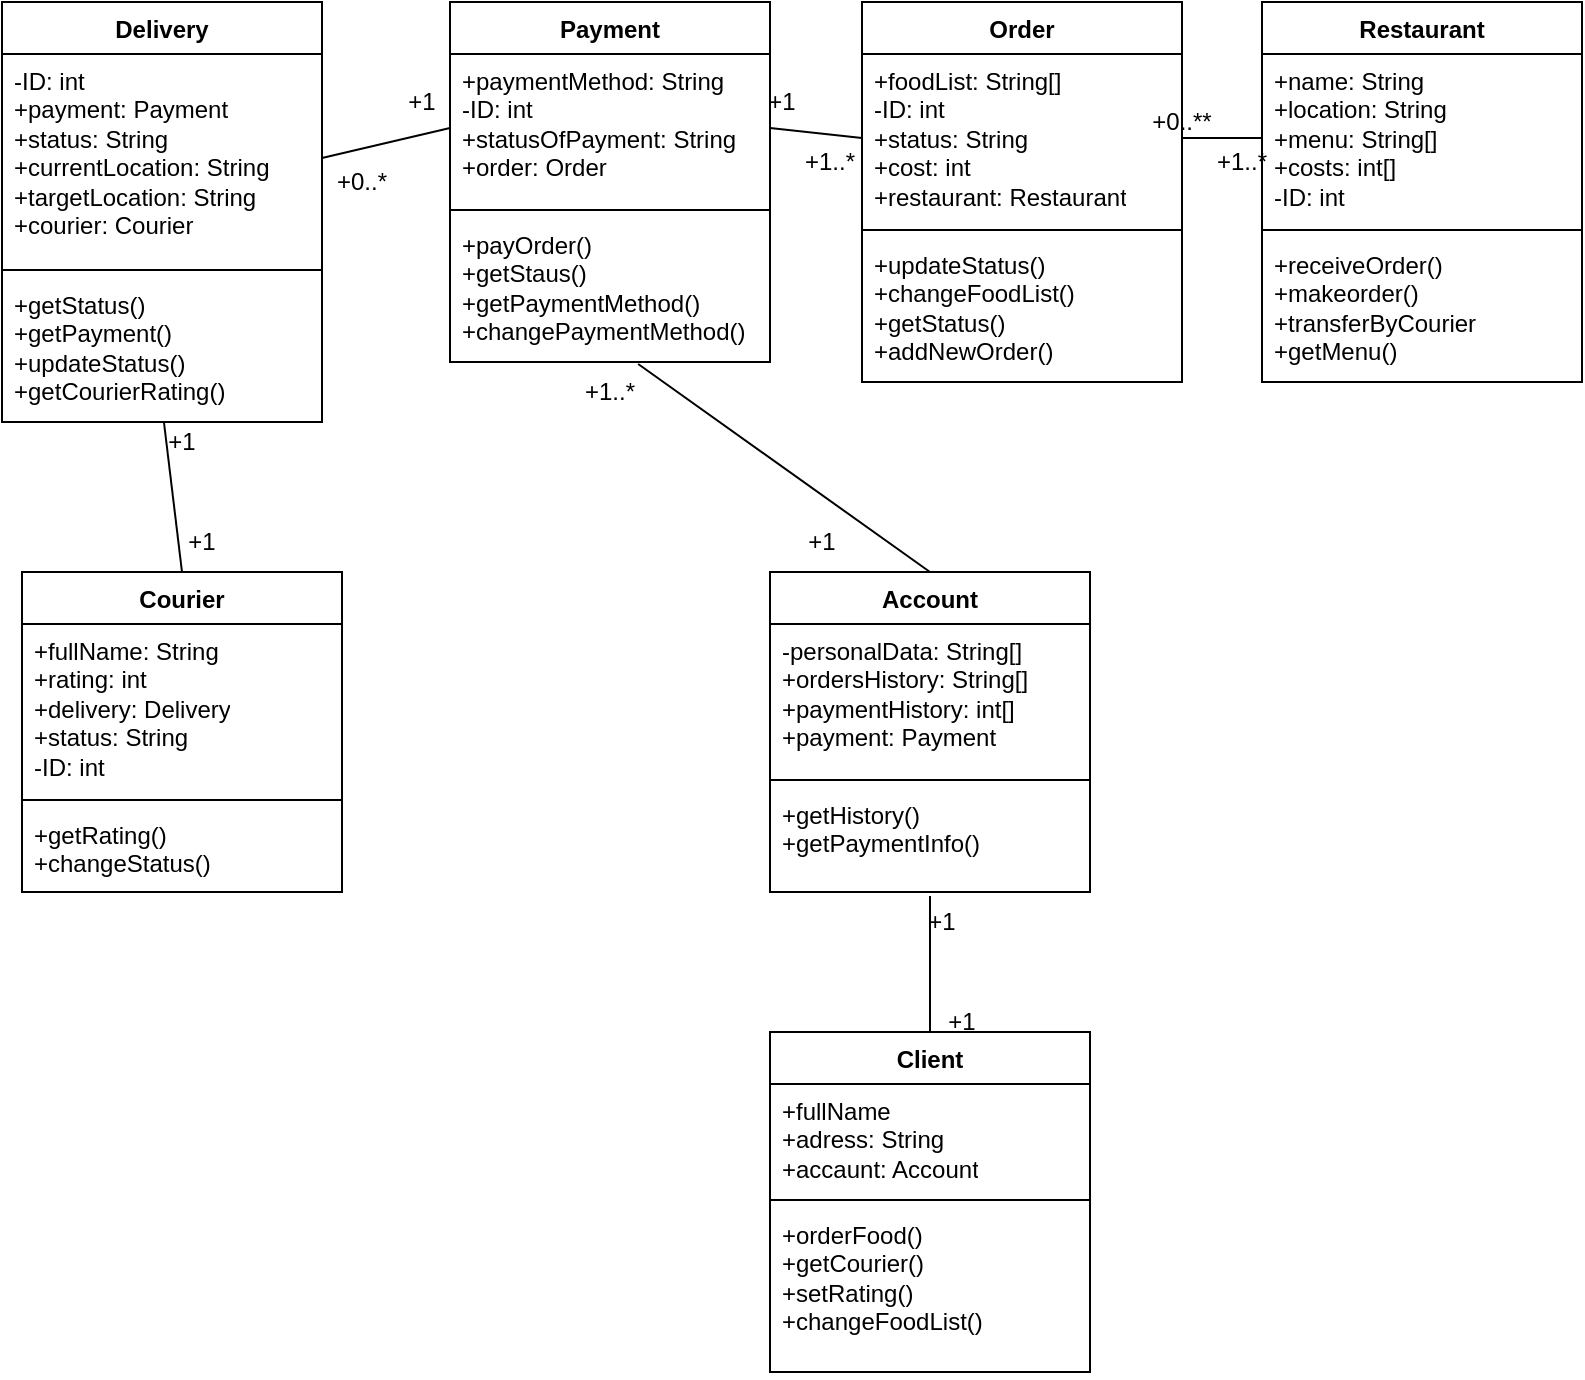 <mxfile version="24.4.11" type="device">
  <diagram name="Страница — 1" id="fomfxJbcRx45ZFzJijDi">
    <mxGraphModel dx="1194" dy="797" grid="1" gridSize="10" guides="1" tooltips="1" connect="1" arrows="1" fold="1" page="1" pageScale="1" pageWidth="827" pageHeight="1169" math="0" shadow="0">
      <root>
        <mxCell id="0" />
        <mxCell id="1" parent="0" />
        <mxCell id="WfruWK5vXlzZUrTtSxMZ-2" value="Order" style="swimlane;fontStyle=1;align=center;verticalAlign=top;childLayout=stackLayout;horizontal=1;startSize=26;horizontalStack=0;resizeParent=1;resizeParentMax=0;resizeLast=0;collapsible=1;marginBottom=0;whiteSpace=wrap;html=1;" vertex="1" parent="1">
          <mxGeometry x="460" y="135" width="160" height="190" as="geometry" />
        </mxCell>
        <mxCell id="WfruWK5vXlzZUrTtSxMZ-3" value="+foodList: String[]&lt;div&gt;-ID: int&lt;/div&gt;&lt;div&gt;+status: String&lt;/div&gt;&lt;div&gt;+cost: int&lt;/div&gt;&lt;div&gt;+restaurant: Restaurant&lt;/div&gt;" style="text;strokeColor=none;fillColor=none;align=left;verticalAlign=top;spacingLeft=4;spacingRight=4;overflow=hidden;rotatable=0;points=[[0,0.5],[1,0.5]];portConstraint=eastwest;whiteSpace=wrap;html=1;" vertex="1" parent="WfruWK5vXlzZUrTtSxMZ-2">
          <mxGeometry y="26" width="160" height="84" as="geometry" />
        </mxCell>
        <mxCell id="WfruWK5vXlzZUrTtSxMZ-4" value="" style="line;strokeWidth=1;fillColor=none;align=left;verticalAlign=middle;spacingTop=-1;spacingLeft=3;spacingRight=3;rotatable=0;labelPosition=right;points=[];portConstraint=eastwest;strokeColor=inherit;" vertex="1" parent="WfruWK5vXlzZUrTtSxMZ-2">
          <mxGeometry y="110" width="160" height="8" as="geometry" />
        </mxCell>
        <mxCell id="WfruWK5vXlzZUrTtSxMZ-5" value="+updateStatus()&lt;div&gt;+changeFoodList()&lt;/div&gt;&lt;div&gt;+getStatus()&lt;/div&gt;&lt;div&gt;+addNewOrder()&lt;/div&gt;" style="text;strokeColor=none;fillColor=none;align=left;verticalAlign=top;spacingLeft=4;spacingRight=4;overflow=hidden;rotatable=0;points=[[0,0.5],[1,0.5]];portConstraint=eastwest;whiteSpace=wrap;html=1;" vertex="1" parent="WfruWK5vXlzZUrTtSxMZ-2">
          <mxGeometry y="118" width="160" height="72" as="geometry" />
        </mxCell>
        <mxCell id="WfruWK5vXlzZUrTtSxMZ-7" value="Restaurant" style="swimlane;fontStyle=1;align=center;verticalAlign=top;childLayout=stackLayout;horizontal=1;startSize=26;horizontalStack=0;resizeParent=1;resizeParentMax=0;resizeLast=0;collapsible=1;marginBottom=0;whiteSpace=wrap;html=1;" vertex="1" parent="1">
          <mxGeometry x="660" y="135" width="160" height="190" as="geometry" />
        </mxCell>
        <mxCell id="WfruWK5vXlzZUrTtSxMZ-8" value="+name: String&lt;div&gt;+location: String&lt;/div&gt;&lt;div&gt;+menu: String[]&lt;/div&gt;&lt;div&gt;+costs: int[]&lt;/div&gt;&lt;div&gt;-ID: int&lt;/div&gt;" style="text;strokeColor=none;fillColor=none;align=left;verticalAlign=top;spacingLeft=4;spacingRight=4;overflow=hidden;rotatable=0;points=[[0,0.5],[1,0.5]];portConstraint=eastwest;whiteSpace=wrap;html=1;" vertex="1" parent="WfruWK5vXlzZUrTtSxMZ-7">
          <mxGeometry y="26" width="160" height="84" as="geometry" />
        </mxCell>
        <mxCell id="WfruWK5vXlzZUrTtSxMZ-9" value="" style="line;strokeWidth=1;fillColor=none;align=left;verticalAlign=middle;spacingTop=-1;spacingLeft=3;spacingRight=3;rotatable=0;labelPosition=right;points=[];portConstraint=eastwest;strokeColor=inherit;" vertex="1" parent="WfruWK5vXlzZUrTtSxMZ-7">
          <mxGeometry y="110" width="160" height="8" as="geometry" />
        </mxCell>
        <mxCell id="WfruWK5vXlzZUrTtSxMZ-10" value="+receiveOrder()&lt;div&gt;+makeorder()&lt;/div&gt;&lt;div&gt;+transferByCourier&lt;/div&gt;&lt;div&gt;+getMenu()&lt;/div&gt;" style="text;strokeColor=none;fillColor=none;align=left;verticalAlign=top;spacingLeft=4;spacingRight=4;overflow=hidden;rotatable=0;points=[[0,0.5],[1,0.5]];portConstraint=eastwest;whiteSpace=wrap;html=1;" vertex="1" parent="WfruWK5vXlzZUrTtSxMZ-7">
          <mxGeometry y="118" width="160" height="72" as="geometry" />
        </mxCell>
        <mxCell id="WfruWK5vXlzZUrTtSxMZ-11" value="Payment" style="swimlane;fontStyle=1;align=center;verticalAlign=top;childLayout=stackLayout;horizontal=1;startSize=26;horizontalStack=0;resizeParent=1;resizeParentMax=0;resizeLast=0;collapsible=1;marginBottom=0;whiteSpace=wrap;html=1;" vertex="1" parent="1">
          <mxGeometry x="254" y="135" width="160" height="180" as="geometry" />
        </mxCell>
        <mxCell id="WfruWK5vXlzZUrTtSxMZ-12" value="+paymentMethod: String&lt;div&gt;-ID: int&lt;/div&gt;&lt;div&gt;+statusOfPayment: String&lt;/div&gt;&lt;div&gt;+order: Order&lt;/div&gt;" style="text;strokeColor=none;fillColor=none;align=left;verticalAlign=top;spacingLeft=4;spacingRight=4;overflow=hidden;rotatable=0;points=[[0,0.5],[1,0.5]];portConstraint=eastwest;whiteSpace=wrap;html=1;" vertex="1" parent="WfruWK5vXlzZUrTtSxMZ-11">
          <mxGeometry y="26" width="160" height="74" as="geometry" />
        </mxCell>
        <mxCell id="WfruWK5vXlzZUrTtSxMZ-13" value="" style="line;strokeWidth=1;fillColor=none;align=left;verticalAlign=middle;spacingTop=-1;spacingLeft=3;spacingRight=3;rotatable=0;labelPosition=right;points=[];portConstraint=eastwest;strokeColor=inherit;" vertex="1" parent="WfruWK5vXlzZUrTtSxMZ-11">
          <mxGeometry y="100" width="160" height="8" as="geometry" />
        </mxCell>
        <mxCell id="WfruWK5vXlzZUrTtSxMZ-14" value="+payOrder()&lt;div&gt;+getStaus()&lt;/div&gt;&lt;div&gt;+getPaymentMethod()&lt;/div&gt;&lt;div&gt;+changePaymentMethod()&lt;/div&gt;" style="text;strokeColor=none;fillColor=none;align=left;verticalAlign=top;spacingLeft=4;spacingRight=4;overflow=hidden;rotatable=0;points=[[0,0.5],[1,0.5]];portConstraint=eastwest;whiteSpace=wrap;html=1;" vertex="1" parent="WfruWK5vXlzZUrTtSxMZ-11">
          <mxGeometry y="108" width="160" height="72" as="geometry" />
        </mxCell>
        <mxCell id="WfruWK5vXlzZUrTtSxMZ-15" value="Delivery" style="swimlane;fontStyle=1;align=center;verticalAlign=top;childLayout=stackLayout;horizontal=1;startSize=26;horizontalStack=0;resizeParent=1;resizeParentMax=0;resizeLast=0;collapsible=1;marginBottom=0;whiteSpace=wrap;html=1;" vertex="1" parent="1">
          <mxGeometry x="30" y="135" width="160" height="210" as="geometry" />
        </mxCell>
        <mxCell id="WfruWK5vXlzZUrTtSxMZ-16" value="-ID: int&lt;div&gt;+payment: Payment&lt;/div&gt;&lt;div&gt;+status: String&lt;/div&gt;&lt;div&gt;+currentLocation: String&lt;/div&gt;&lt;div&gt;+targetLocation: String&lt;/div&gt;&lt;div&gt;+courier: Courier&lt;/div&gt;" style="text;strokeColor=none;fillColor=none;align=left;verticalAlign=top;spacingLeft=4;spacingRight=4;overflow=hidden;rotatable=0;points=[[0,0.5],[1,0.5]];portConstraint=eastwest;whiteSpace=wrap;html=1;" vertex="1" parent="WfruWK5vXlzZUrTtSxMZ-15">
          <mxGeometry y="26" width="160" height="104" as="geometry" />
        </mxCell>
        <mxCell id="WfruWK5vXlzZUrTtSxMZ-17" value="" style="line;strokeWidth=1;fillColor=none;align=left;verticalAlign=middle;spacingTop=-1;spacingLeft=3;spacingRight=3;rotatable=0;labelPosition=right;points=[];portConstraint=eastwest;strokeColor=inherit;" vertex="1" parent="WfruWK5vXlzZUrTtSxMZ-15">
          <mxGeometry y="130" width="160" height="8" as="geometry" />
        </mxCell>
        <mxCell id="WfruWK5vXlzZUrTtSxMZ-18" value="+getStatus()&lt;div&gt;+getPayment()&lt;/div&gt;&lt;div&gt;+updateStatus()&lt;/div&gt;&lt;div&gt;+getCourierRating()&lt;/div&gt;" style="text;strokeColor=none;fillColor=none;align=left;verticalAlign=top;spacingLeft=4;spacingRight=4;overflow=hidden;rotatable=0;points=[[0,0.5],[1,0.5]];portConstraint=eastwest;whiteSpace=wrap;html=1;" vertex="1" parent="WfruWK5vXlzZUrTtSxMZ-15">
          <mxGeometry y="138" width="160" height="72" as="geometry" />
        </mxCell>
        <mxCell id="WfruWK5vXlzZUrTtSxMZ-20" value="Courier" style="swimlane;fontStyle=1;align=center;verticalAlign=top;childLayout=stackLayout;horizontal=1;startSize=26;horizontalStack=0;resizeParent=1;resizeParentMax=0;resizeLast=0;collapsible=1;marginBottom=0;whiteSpace=wrap;html=1;" vertex="1" parent="1">
          <mxGeometry x="40" y="420" width="160" height="160" as="geometry">
            <mxRectangle x="334" y="380" width="80" height="30" as="alternateBounds" />
          </mxGeometry>
        </mxCell>
        <mxCell id="WfruWK5vXlzZUrTtSxMZ-21" value="+fullName: String&lt;div&gt;+rating: int&lt;/div&gt;&lt;div&gt;+delivery: Delivery&lt;/div&gt;&lt;div&gt;+status: String&lt;/div&gt;&lt;div&gt;-ID: int&lt;/div&gt;" style="text;strokeColor=none;fillColor=none;align=left;verticalAlign=top;spacingLeft=4;spacingRight=4;overflow=hidden;rotatable=0;points=[[0,0.5],[1,0.5]];portConstraint=eastwest;whiteSpace=wrap;html=1;" vertex="1" parent="WfruWK5vXlzZUrTtSxMZ-20">
          <mxGeometry y="26" width="160" height="84" as="geometry" />
        </mxCell>
        <mxCell id="WfruWK5vXlzZUrTtSxMZ-22" value="" style="line;strokeWidth=1;fillColor=none;align=left;verticalAlign=middle;spacingTop=-1;spacingLeft=3;spacingRight=3;rotatable=0;labelPosition=right;points=[];portConstraint=eastwest;strokeColor=inherit;" vertex="1" parent="WfruWK5vXlzZUrTtSxMZ-20">
          <mxGeometry y="110" width="160" height="8" as="geometry" />
        </mxCell>
        <mxCell id="WfruWK5vXlzZUrTtSxMZ-23" value="+getRating()&lt;div&gt;+changeStatus()&lt;/div&gt;" style="text;strokeColor=none;fillColor=none;align=left;verticalAlign=top;spacingLeft=4;spacingRight=4;overflow=hidden;rotatable=0;points=[[0,0.5],[1,0.5]];portConstraint=eastwest;whiteSpace=wrap;html=1;" vertex="1" parent="WfruWK5vXlzZUrTtSxMZ-20">
          <mxGeometry y="118" width="160" height="42" as="geometry" />
        </mxCell>
        <mxCell id="WfruWK5vXlzZUrTtSxMZ-24" value="Client" style="swimlane;fontStyle=1;align=center;verticalAlign=top;childLayout=stackLayout;horizontal=1;startSize=26;horizontalStack=0;resizeParent=1;resizeParentMax=0;resizeLast=0;collapsible=1;marginBottom=0;whiteSpace=wrap;html=1;" vertex="1" parent="1">
          <mxGeometry x="414" y="650" width="160" height="170" as="geometry" />
        </mxCell>
        <mxCell id="WfruWK5vXlzZUrTtSxMZ-25" value="+fullName&lt;div&gt;+adress: String&lt;/div&gt;&lt;div&gt;+accaunt: Account&lt;br&gt;&lt;/div&gt;" style="text;strokeColor=none;fillColor=none;align=left;verticalAlign=top;spacingLeft=4;spacingRight=4;overflow=hidden;rotatable=0;points=[[0,0.5],[1,0.5]];portConstraint=eastwest;whiteSpace=wrap;html=1;" vertex="1" parent="WfruWK5vXlzZUrTtSxMZ-24">
          <mxGeometry y="26" width="160" height="54" as="geometry" />
        </mxCell>
        <mxCell id="WfruWK5vXlzZUrTtSxMZ-26" value="" style="line;strokeWidth=1;fillColor=none;align=left;verticalAlign=middle;spacingTop=-1;spacingLeft=3;spacingRight=3;rotatable=0;labelPosition=right;points=[];portConstraint=eastwest;strokeColor=inherit;" vertex="1" parent="WfruWK5vXlzZUrTtSxMZ-24">
          <mxGeometry y="80" width="160" height="8" as="geometry" />
        </mxCell>
        <mxCell id="WfruWK5vXlzZUrTtSxMZ-27" value="+orderFood()&lt;div&gt;+getCourier()&lt;/div&gt;&lt;div&gt;+setRating()&lt;/div&gt;&lt;div&gt;+changeFoodList()&lt;/div&gt;" style="text;strokeColor=none;fillColor=none;align=left;verticalAlign=top;spacingLeft=4;spacingRight=4;overflow=hidden;rotatable=0;points=[[0,0.5],[1,0.5]];portConstraint=eastwest;whiteSpace=wrap;html=1;" vertex="1" parent="WfruWK5vXlzZUrTtSxMZ-24">
          <mxGeometry y="88" width="160" height="82" as="geometry" />
        </mxCell>
        <mxCell id="WfruWK5vXlzZUrTtSxMZ-28" value="Account" style="swimlane;fontStyle=1;align=center;verticalAlign=top;childLayout=stackLayout;horizontal=1;startSize=26;horizontalStack=0;resizeParent=1;resizeParentMax=0;resizeLast=0;collapsible=1;marginBottom=0;whiteSpace=wrap;html=1;" vertex="1" parent="1">
          <mxGeometry x="414" y="420" width="160" height="160" as="geometry" />
        </mxCell>
        <mxCell id="WfruWK5vXlzZUrTtSxMZ-29" value="&lt;div&gt;-personalData: String[]&lt;/div&gt;&lt;div&gt;+ordersHistory: String[]&lt;/div&gt;&lt;div&gt;+paymentHistory: int[]&lt;/div&gt;&lt;div&gt;+payment: Payment&lt;/div&gt;" style="text;strokeColor=none;fillColor=none;align=left;verticalAlign=top;spacingLeft=4;spacingRight=4;overflow=hidden;rotatable=0;points=[[0,0.5],[1,0.5]];portConstraint=eastwest;whiteSpace=wrap;html=1;" vertex="1" parent="WfruWK5vXlzZUrTtSxMZ-28">
          <mxGeometry y="26" width="160" height="74" as="geometry" />
        </mxCell>
        <mxCell id="WfruWK5vXlzZUrTtSxMZ-30" value="" style="line;strokeWidth=1;fillColor=none;align=left;verticalAlign=middle;spacingTop=-1;spacingLeft=3;spacingRight=3;rotatable=0;labelPosition=right;points=[];portConstraint=eastwest;strokeColor=inherit;" vertex="1" parent="WfruWK5vXlzZUrTtSxMZ-28">
          <mxGeometry y="100" width="160" height="8" as="geometry" />
        </mxCell>
        <mxCell id="WfruWK5vXlzZUrTtSxMZ-31" value="+getHistory()&lt;div&gt;+getPaymentInfo()&lt;/div&gt;" style="text;strokeColor=none;fillColor=none;align=left;verticalAlign=top;spacingLeft=4;spacingRight=4;overflow=hidden;rotatable=0;points=[[0,0.5],[1,0.5]];portConstraint=eastwest;whiteSpace=wrap;html=1;" vertex="1" parent="WfruWK5vXlzZUrTtSxMZ-28">
          <mxGeometry y="108" width="160" height="52" as="geometry" />
        </mxCell>
        <mxCell id="WfruWK5vXlzZUrTtSxMZ-34" value="" style="endArrow=none;html=1;rounded=0;exitX=0.5;exitY=0;exitDx=0;exitDy=0;entryX=0.5;entryY=1.038;entryDx=0;entryDy=0;entryPerimeter=0;" edge="1" parent="1" source="WfruWK5vXlzZUrTtSxMZ-24" target="WfruWK5vXlzZUrTtSxMZ-31">
          <mxGeometry width="50" height="50" relative="1" as="geometry">
            <mxPoint x="380" y="640" as="sourcePoint" />
            <mxPoint x="430" y="590" as="targetPoint" />
          </mxGeometry>
        </mxCell>
        <mxCell id="WfruWK5vXlzZUrTtSxMZ-35" value="" style="endArrow=none;html=1;rounded=0;entryX=1;entryY=0.5;entryDx=0;entryDy=0;exitX=0;exitY=0.5;exitDx=0;exitDy=0;" edge="1" parent="1" source="WfruWK5vXlzZUrTtSxMZ-8" target="WfruWK5vXlzZUrTtSxMZ-3">
          <mxGeometry width="50" height="50" relative="1" as="geometry">
            <mxPoint x="430" y="530" as="sourcePoint" />
            <mxPoint x="480" y="480" as="targetPoint" />
          </mxGeometry>
        </mxCell>
        <mxCell id="WfruWK5vXlzZUrTtSxMZ-36" value="" style="endArrow=none;html=1;rounded=0;entryX=1;entryY=0.5;entryDx=0;entryDy=0;exitX=0;exitY=0.5;exitDx=0;exitDy=0;" edge="1" parent="1" source="WfruWK5vXlzZUrTtSxMZ-3" target="WfruWK5vXlzZUrTtSxMZ-12">
          <mxGeometry width="50" height="50" relative="1" as="geometry">
            <mxPoint x="430" y="530" as="sourcePoint" />
            <mxPoint x="480" y="480" as="targetPoint" />
          </mxGeometry>
        </mxCell>
        <mxCell id="WfruWK5vXlzZUrTtSxMZ-37" value="" style="endArrow=none;html=1;rounded=0;exitX=0.506;exitY=1;exitDx=0;exitDy=0;entryX=0.5;entryY=0;entryDx=0;entryDy=0;exitPerimeter=0;" edge="1" parent="1" source="WfruWK5vXlzZUrTtSxMZ-18" target="WfruWK5vXlzZUrTtSxMZ-20">
          <mxGeometry width="50" height="50" relative="1" as="geometry">
            <mxPoint x="430" y="530" as="sourcePoint" />
            <mxPoint x="480" y="480" as="targetPoint" />
          </mxGeometry>
        </mxCell>
        <mxCell id="WfruWK5vXlzZUrTtSxMZ-38" value="" style="endArrow=none;html=1;rounded=0;exitX=1;exitY=0.5;exitDx=0;exitDy=0;entryX=0;entryY=0.5;entryDx=0;entryDy=0;" edge="1" parent="1" source="WfruWK5vXlzZUrTtSxMZ-16" target="WfruWK5vXlzZUrTtSxMZ-12">
          <mxGeometry width="50" height="50" relative="1" as="geometry">
            <mxPoint x="430" y="530" as="sourcePoint" />
            <mxPoint x="480" y="480" as="targetPoint" />
          </mxGeometry>
        </mxCell>
        <mxCell id="WfruWK5vXlzZUrTtSxMZ-40" value="" style="endArrow=none;html=1;rounded=0;exitX=0.5;exitY=0;exitDx=0;exitDy=0;entryX=0.588;entryY=1.014;entryDx=0;entryDy=0;entryPerimeter=0;" edge="1" parent="1" source="WfruWK5vXlzZUrTtSxMZ-28" target="WfruWK5vXlzZUrTtSxMZ-14">
          <mxGeometry width="50" height="50" relative="1" as="geometry">
            <mxPoint x="430" y="530" as="sourcePoint" />
            <mxPoint x="309" y="310" as="targetPoint" />
          </mxGeometry>
        </mxCell>
        <mxCell id="WfruWK5vXlzZUrTtSxMZ-41" value="+1" style="text;html=1;align=center;verticalAlign=middle;whiteSpace=wrap;rounded=0;" vertex="1" parent="1">
          <mxGeometry x="90" y="340" width="60" height="30" as="geometry" />
        </mxCell>
        <mxCell id="WfruWK5vXlzZUrTtSxMZ-42" value="+1" style="text;html=1;align=center;verticalAlign=middle;whiteSpace=wrap;rounded=0;" vertex="1" parent="1">
          <mxGeometry x="100" y="390" width="60" height="30" as="geometry" />
        </mxCell>
        <mxCell id="WfruWK5vXlzZUrTtSxMZ-43" value="+1" style="text;html=1;align=center;verticalAlign=middle;whiteSpace=wrap;rounded=0;" vertex="1" parent="1">
          <mxGeometry x="210" y="170" width="60" height="30" as="geometry" />
        </mxCell>
        <mxCell id="WfruWK5vXlzZUrTtSxMZ-44" value="+0..*" style="text;html=1;align=center;verticalAlign=middle;whiteSpace=wrap;rounded=0;" vertex="1" parent="1">
          <mxGeometry x="180" y="210" width="60" height="30" as="geometry" />
        </mxCell>
        <mxCell id="WfruWK5vXlzZUrTtSxMZ-45" value="+1" style="text;html=1;align=center;verticalAlign=middle;whiteSpace=wrap;rounded=0;" vertex="1" parent="1">
          <mxGeometry x="410" y="390" width="60" height="30" as="geometry" />
        </mxCell>
        <mxCell id="WfruWK5vXlzZUrTtSxMZ-46" value="+1..*" style="text;html=1;align=center;verticalAlign=middle;whiteSpace=wrap;rounded=0;" vertex="1" parent="1">
          <mxGeometry x="304" y="315" width="60" height="30" as="geometry" />
        </mxCell>
        <mxCell id="WfruWK5vXlzZUrTtSxMZ-47" value="+1" style="text;html=1;align=center;verticalAlign=middle;whiteSpace=wrap;rounded=0;" vertex="1" parent="1">
          <mxGeometry x="480" y="630" width="60" height="30" as="geometry" />
        </mxCell>
        <mxCell id="WfruWK5vXlzZUrTtSxMZ-48" value="+1" style="text;html=1;align=center;verticalAlign=middle;whiteSpace=wrap;rounded=0;" vertex="1" parent="1">
          <mxGeometry x="470" y="580" width="60" height="30" as="geometry" />
        </mxCell>
        <mxCell id="WfruWK5vXlzZUrTtSxMZ-49" value="+1..*" style="text;html=1;align=center;verticalAlign=middle;whiteSpace=wrap;rounded=0;" vertex="1" parent="1">
          <mxGeometry x="414" y="200" width="60" height="30" as="geometry" />
        </mxCell>
        <mxCell id="WfruWK5vXlzZUrTtSxMZ-50" value="+1" style="text;html=1;align=center;verticalAlign=middle;whiteSpace=wrap;rounded=0;" vertex="1" parent="1">
          <mxGeometry x="390" y="170" width="60" height="30" as="geometry" />
        </mxCell>
        <mxCell id="WfruWK5vXlzZUrTtSxMZ-51" value="+0..**" style="text;html=1;align=center;verticalAlign=middle;whiteSpace=wrap;rounded=0;" vertex="1" parent="1">
          <mxGeometry x="590" y="180" width="60" height="30" as="geometry" />
        </mxCell>
        <mxCell id="WfruWK5vXlzZUrTtSxMZ-52" value="+1..*" style="text;html=1;align=center;verticalAlign=middle;whiteSpace=wrap;rounded=0;" vertex="1" parent="1">
          <mxGeometry x="620" y="200" width="60" height="30" as="geometry" />
        </mxCell>
      </root>
    </mxGraphModel>
  </diagram>
</mxfile>
